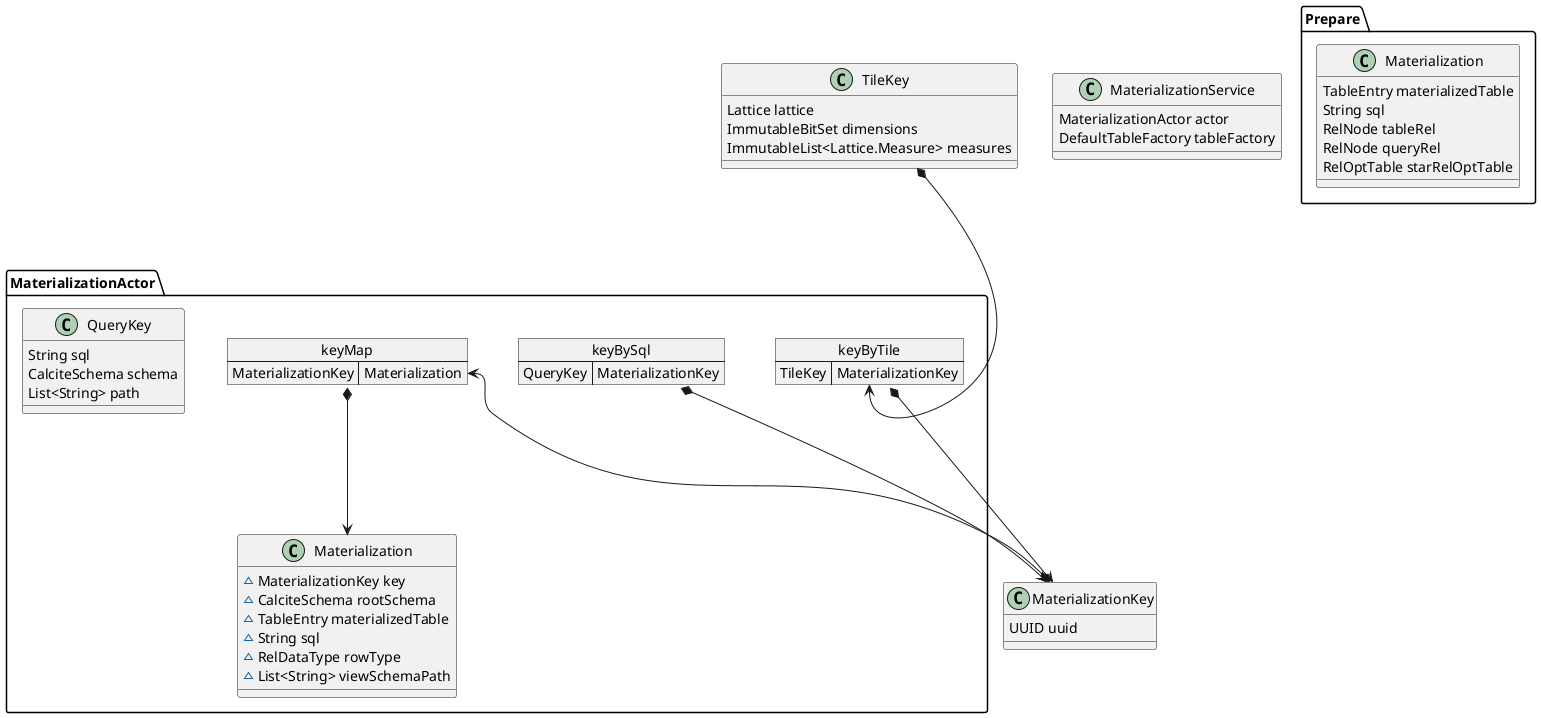 @startuml
'https://plantuml.com/class-diagram

class TileKey {
  Lattice lattice
  ImmutableBitSet dimensions
  ImmutableList<Lattice.Measure> measures
}

class MaterializationKey{
 UUID uuid
}

namespace MaterializationActor {
  map keyMap {
   MaterializationKey => Materialization
  }
  map keyBySql {
    QueryKey => MaterializationKey
  }
  map keyByTile {
    TileKey => MaterializationKey
  }

  class QueryKey{
    String sql
    CalciteSchema schema
    List<String> path
  }
  class Materialization {
    ~MaterializationKey key
    ~CalciteSchema rootSchema
    ~TableEntry materializedTable
    ~String sql
    ~RelDataType rowType
    ~List<String> viewSchemaPath
  }
}
class MaterializationService {
  MaterializationActor actor
  DefaultTableFactory tableFactory
}

namespace Prepare {
  class Materialization {
    TableEntry materializedTable
    String sql
    RelNode tableRel
    RelNode queryRel
    RelOptTable starRelOptTable
  }
}
TileKey *---> MaterializationActor.keyByTile::TileKey
MaterializationActor.keyByTile::MaterializationKey *--->  MaterializationKey
MaterializationActor.keyBySql::MaterializationKey *--->  MaterializationKey
MaterializationKey  *---> MaterializationActor.keyMap::MaterializationKey
MaterializationActor.keyMap::Materialization *---> MaterializationActor.Materialization

@enduml